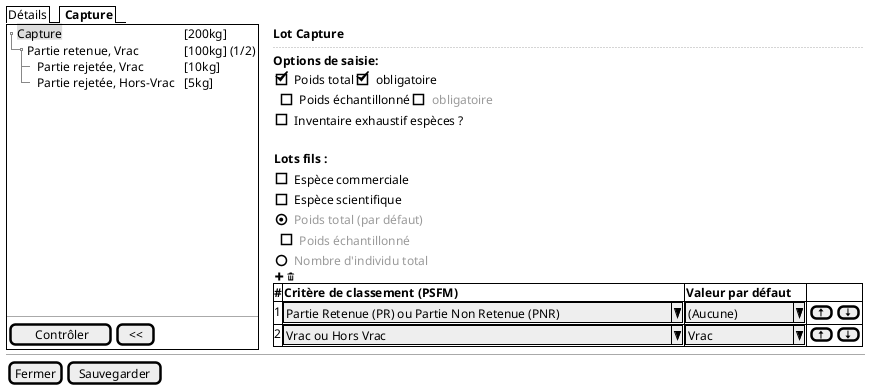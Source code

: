 @startsalt
{
  {/ Détails | <b> Capture }
  {+
    {T
         + <back:#DDD>Capture   | [200kg]
         ++ Partie retenue, Vrac| [100kg] (1/2)
         +++ Partie rejetée, Vrac      | [10kg]
         +++ Partie rejetée, Hors-Vrac          | [5kg]
    }
    .
    .
    .
    .
    .
    .
    .
    .
    .
    .
    .
    .
    --
    {
       [<&checkmark> Contrôler] | [ << ]
    }
  } | . | {
    <b>Lot Capture
    ..

    <b>Options de saisie:

    { [X] Poids total | [X] obligatoire }
    { . |  [ ] Poids échantillonné | [ ] <color:#9a9a9a>obligatoire }

    { [ ] Inventaire exhaustif espèces ? }

    .

    {<b>Lots fils : }

    { [ ] Espèce commerciale }

    { [ ] Espèce scientifique }

    { (X) <color:#9a9a9a>Poids total (par défaut) }
    { . |  [ ] <color:#9a9a9a>Poids échantillonné }

    { ( ) <color:#9a9a9a>Nombre d'individu total }

    {<&plus> | <&trash> }
    {#
      <b># | <b>Critère de classement (PSFM) | <b>Valeur par défaut | .
      1 | ^Partie Retenue (PR) ou Partie Non Retenue (PNR) ^ | ^(Aucune)     ^ | {[<&arrow-top>] | [<&arrow-bottom>]}
      2 | ^Vrac ou Hors Vrac                               ^ | ^Vrac         ^ | {[<&arrow-top>] | [<&arrow-bottom>]}
    }
  }

  -- | -- | --
  { [Fermer] | [Sauvegarder] }
}
@endsalt

